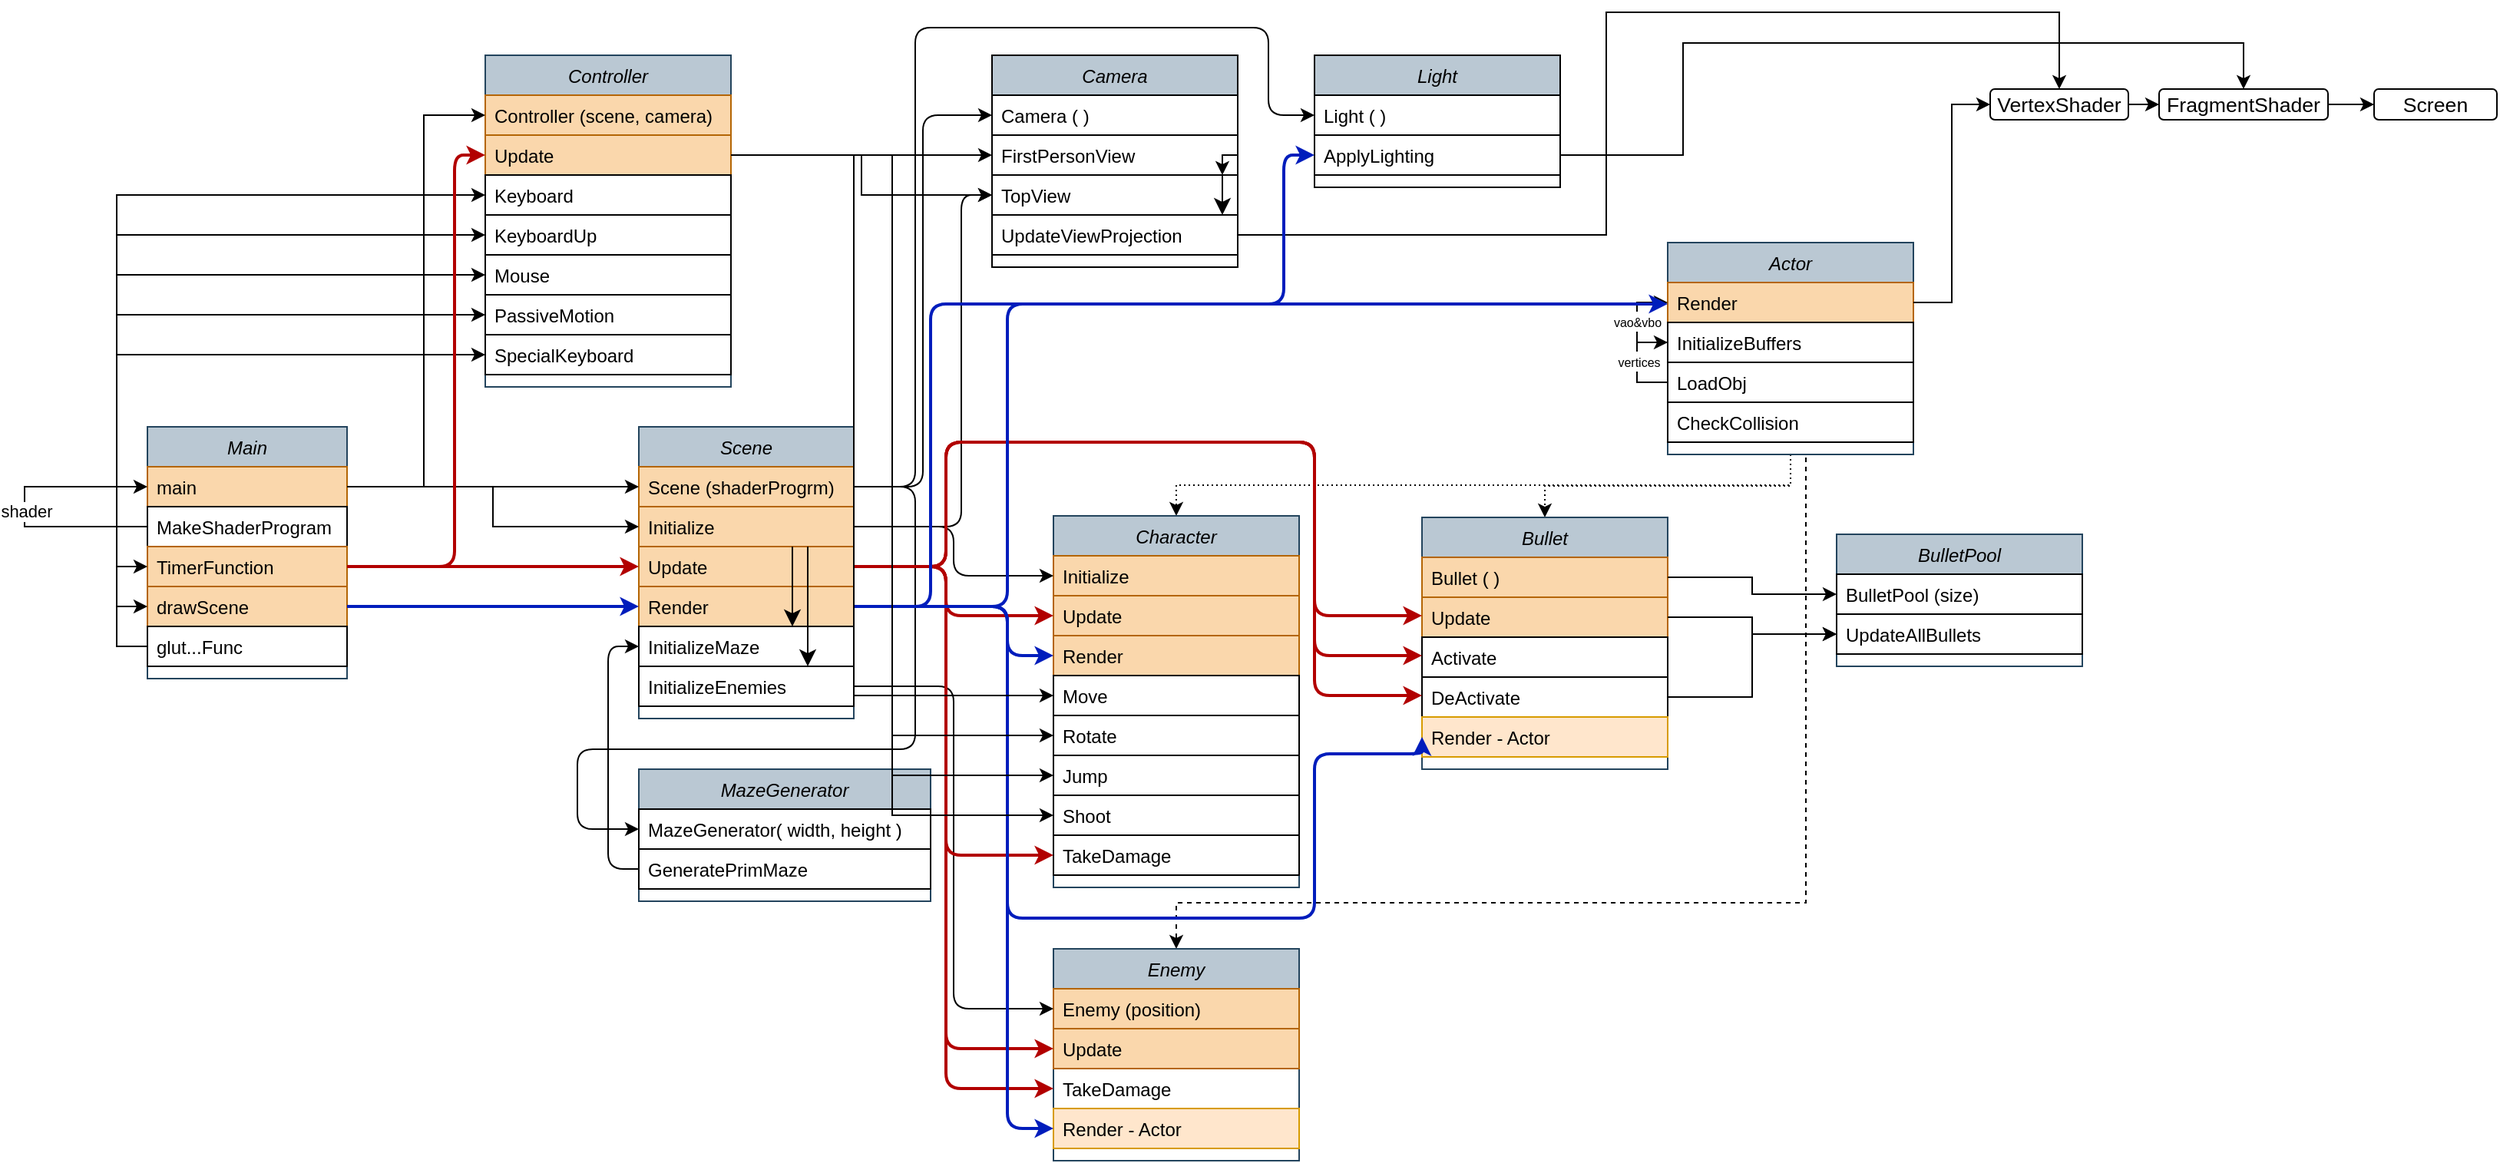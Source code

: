 <mxfile version="25.0.2">
  <diagram id="C5RBs43oDa-KdzZeNtuy" name="Page-1">
    <mxGraphModel dx="2122" dy="1927" grid="1" gridSize="10" guides="1" tooltips="1" connect="1" arrows="1" fold="1" page="1" pageScale="1" pageWidth="827" pageHeight="1169" math="0" shadow="0">
      <root>
        <mxCell id="WIyWlLk6GJQsqaUBKTNV-0" />
        <mxCell id="WIyWlLk6GJQsqaUBKTNV-1" parent="WIyWlLk6GJQsqaUBKTNV-0" />
        <mxCell id="zkfFHV4jXpPFQw0GAbJ--0" value="Main" style="swimlane;fontStyle=2;align=center;verticalAlign=top;childLayout=stackLayout;horizontal=1;startSize=26;horizontalStack=0;resizeParent=1;resizeLast=0;collapsible=1;marginBottom=0;rounded=0;shadow=0;strokeWidth=1;fillColor=#bac8d3;strokeColor=#23445d;" parent="WIyWlLk6GJQsqaUBKTNV-1" vertex="1">
          <mxGeometry x="-720" y="-720" width="130" height="164" as="geometry">
            <mxRectangle x="230" y="140" width="160" height="26" as="alternateBounds" />
          </mxGeometry>
        </mxCell>
        <mxCell id="zkfFHV4jXpPFQw0GAbJ--1" value="main" style="text;align=left;verticalAlign=top;spacingLeft=4;spacingRight=4;overflow=hidden;rotatable=0;points=[[0,0.5],[1,0.5]];portConstraint=eastwest;strokeColor=#b46504;fillColor=#fad7ac;" parent="zkfFHV4jXpPFQw0GAbJ--0" vertex="1">
          <mxGeometry y="26" width="130" height="26" as="geometry" />
        </mxCell>
        <mxCell id="CHEmDDyavC2RPF623_es-180" style="edgeStyle=orthogonalEdgeStyle;rounded=0;orthogonalLoop=1;jettySize=auto;html=1;exitX=0;exitY=0.5;exitDx=0;exitDy=0;entryX=0;entryY=0.5;entryDx=0;entryDy=0;" edge="1" parent="zkfFHV4jXpPFQw0GAbJ--0" source="CHEmDDyavC2RPF623_es-1" target="zkfFHV4jXpPFQw0GAbJ--1">
          <mxGeometry relative="1" as="geometry">
            <Array as="points">
              <mxPoint x="-80" y="65" />
              <mxPoint x="-80" y="39" />
            </Array>
          </mxGeometry>
        </mxCell>
        <mxCell id="CHEmDDyavC2RPF623_es-181" value="shader" style="edgeLabel;html=1;align=center;verticalAlign=middle;resizable=0;points=[];" vertex="1" connectable="0" parent="CHEmDDyavC2RPF623_es-180">
          <mxGeometry x="-0.025" y="-1" relative="1" as="geometry">
            <mxPoint as="offset" />
          </mxGeometry>
        </mxCell>
        <mxCell id="CHEmDDyavC2RPF623_es-1" value="MakeShaderProgram" style="text;align=left;verticalAlign=top;spacingLeft=4;spacingRight=4;overflow=hidden;rotatable=0;points=[[0,0.5],[1,0.5]];portConstraint=eastwest;rounded=0;shadow=0;html=0;fillColor=none;strokeColor=default;" vertex="1" parent="zkfFHV4jXpPFQw0GAbJ--0">
          <mxGeometry y="52" width="130" height="26" as="geometry" />
        </mxCell>
        <mxCell id="zkfFHV4jXpPFQw0GAbJ--3" value="TimerFunction" style="text;align=left;verticalAlign=top;spacingLeft=4;spacingRight=4;overflow=hidden;rotatable=0;points=[[0,0.5],[1,0.5]];portConstraint=eastwest;rounded=0;shadow=0;html=0;strokeColor=#b46504;fillColor=#fad7ac;" parent="zkfFHV4jXpPFQw0GAbJ--0" vertex="1">
          <mxGeometry y="78" width="130" height="26" as="geometry" />
        </mxCell>
        <mxCell id="zkfFHV4jXpPFQw0GAbJ--2" value="drawScene" style="text;align=left;verticalAlign=top;spacingLeft=4;spacingRight=4;overflow=hidden;rotatable=0;points=[[0,0.5],[1,0.5]];portConstraint=eastwest;rounded=0;shadow=0;html=0;strokeColor=#b46504;fillColor=#fad7ac;" parent="zkfFHV4jXpPFQw0GAbJ--0" vertex="1">
          <mxGeometry y="104" width="130" height="26" as="geometry" />
        </mxCell>
        <mxCell id="CHEmDDyavC2RPF623_es-182" style="edgeStyle=orthogonalEdgeStyle;rounded=0;orthogonalLoop=1;jettySize=auto;html=1;exitX=0;exitY=0.5;exitDx=0;exitDy=0;entryX=0;entryY=0.5;entryDx=0;entryDy=0;" edge="1" parent="zkfFHV4jXpPFQw0GAbJ--0" source="CHEmDDyavC2RPF623_es-2" target="zkfFHV4jXpPFQw0GAbJ--3">
          <mxGeometry relative="1" as="geometry" />
        </mxCell>
        <mxCell id="CHEmDDyavC2RPF623_es-184" style="edgeStyle=orthogonalEdgeStyle;rounded=0;orthogonalLoop=1;jettySize=auto;html=1;exitX=0;exitY=0.5;exitDx=0;exitDy=0;" edge="1" parent="zkfFHV4jXpPFQw0GAbJ--0" source="CHEmDDyavC2RPF623_es-2" target="zkfFHV4jXpPFQw0GAbJ--2">
          <mxGeometry relative="1" as="geometry" />
        </mxCell>
        <mxCell id="CHEmDDyavC2RPF623_es-2" value="glut...Func" style="text;align=left;verticalAlign=top;spacingLeft=4;spacingRight=4;overflow=hidden;rotatable=0;points=[[0,0.5],[1,0.5]];portConstraint=eastwest;rounded=0;shadow=0;html=0;strokeColor=default;fillColor=none;" vertex="1" parent="zkfFHV4jXpPFQw0GAbJ--0">
          <mxGeometry y="130" width="130" height="26" as="geometry" />
        </mxCell>
        <mxCell id="zkfFHV4jXpPFQw0GAbJ--4" value="" style="line;html=1;strokeWidth=1;align=left;verticalAlign=middle;spacingTop=-1;spacingLeft=3;spacingRight=3;rotatable=0;labelPosition=right;points=[];portConstraint=eastwest;strokeColor=none;" parent="zkfFHV4jXpPFQw0GAbJ--0" vertex="1">
          <mxGeometry y="156" width="130" height="8" as="geometry" />
        </mxCell>
        <mxCell id="CHEmDDyavC2RPF623_es-5" value="Controller" style="swimlane;fontStyle=2;align=center;verticalAlign=top;childLayout=stackLayout;horizontal=1;startSize=26;horizontalStack=0;resizeParent=1;resizeLast=0;collapsible=1;marginBottom=0;rounded=0;shadow=0;strokeWidth=1;fillColor=#bac8d3;strokeColor=#23445d;" vertex="1" parent="WIyWlLk6GJQsqaUBKTNV-1">
          <mxGeometry x="-500" y="-962" width="160" height="216" as="geometry">
            <mxRectangle x="-500" y="-1132" width="160" height="26" as="alternateBounds" />
          </mxGeometry>
        </mxCell>
        <mxCell id="CHEmDDyavC2RPF623_es-6" value="Controller (scene, camera)" style="text;align=left;verticalAlign=top;spacingLeft=4;spacingRight=4;overflow=hidden;rotatable=0;points=[[0,0.5],[1,0.5]];portConstraint=eastwest;strokeColor=#b46504;fillColor=#fad7ac;" vertex="1" parent="CHEmDDyavC2RPF623_es-5">
          <mxGeometry y="26" width="160" height="26" as="geometry" />
        </mxCell>
        <mxCell id="CHEmDDyavC2RPF623_es-7" value="Update" style="text;align=left;verticalAlign=top;spacingLeft=4;spacingRight=4;overflow=hidden;rotatable=0;points=[[0,0.5],[1,0.5]];portConstraint=eastwest;rounded=0;shadow=0;html=0;strokeColor=#b46504;fillColor=#fad7ac;" vertex="1" parent="CHEmDDyavC2RPF623_es-5">
          <mxGeometry y="52" width="160" height="26" as="geometry" />
        </mxCell>
        <mxCell id="CHEmDDyavC2RPF623_es-10" value="Keyboard" style="text;align=left;verticalAlign=top;spacingLeft=4;spacingRight=4;overflow=hidden;rotatable=0;points=[[0,0.5],[1,0.5]];portConstraint=eastwest;rounded=0;shadow=0;html=0;strokeColor=default;" vertex="1" parent="CHEmDDyavC2RPF623_es-5">
          <mxGeometry y="78" width="160" height="26" as="geometry" />
        </mxCell>
        <mxCell id="CHEmDDyavC2RPF623_es-15" value="KeyboardUp" style="text;align=left;verticalAlign=top;spacingLeft=4;spacingRight=4;overflow=hidden;rotatable=0;points=[[0,0.5],[1,0.5]];portConstraint=eastwest;rounded=0;shadow=0;html=0;strokeColor=default;" vertex="1" parent="CHEmDDyavC2RPF623_es-5">
          <mxGeometry y="104" width="160" height="26" as="geometry" />
        </mxCell>
        <mxCell id="CHEmDDyavC2RPF623_es-16" value="Mouse" style="text;align=left;verticalAlign=top;spacingLeft=4;spacingRight=4;overflow=hidden;rotatable=0;points=[[0,0.5],[1,0.5]];portConstraint=eastwest;rounded=0;shadow=0;html=0;strokeColor=default;" vertex="1" parent="CHEmDDyavC2RPF623_es-5">
          <mxGeometry y="130" width="160" height="26" as="geometry" />
        </mxCell>
        <mxCell id="CHEmDDyavC2RPF623_es-17" value="PassiveMotion" style="text;align=left;verticalAlign=top;spacingLeft=4;spacingRight=4;overflow=hidden;rotatable=0;points=[[0,0.5],[1,0.5]];portConstraint=eastwest;rounded=0;shadow=0;html=0;strokeColor=default;" vertex="1" parent="CHEmDDyavC2RPF623_es-5">
          <mxGeometry y="156" width="160" height="26" as="geometry" />
        </mxCell>
        <mxCell id="CHEmDDyavC2RPF623_es-18" value="SpecialKeyboard" style="text;align=left;verticalAlign=top;spacingLeft=4;spacingRight=4;overflow=hidden;rotatable=0;points=[[0,0.5],[1,0.5]];portConstraint=eastwest;rounded=0;shadow=0;html=0;strokeColor=default;" vertex="1" parent="CHEmDDyavC2RPF623_es-5">
          <mxGeometry y="182" width="160" height="26" as="geometry" />
        </mxCell>
        <mxCell id="CHEmDDyavC2RPF623_es-11" value="" style="line;html=1;strokeWidth=1;align=left;verticalAlign=middle;spacingTop=-1;spacingLeft=3;spacingRight=3;rotatable=0;labelPosition=right;points=[];portConstraint=eastwest;strokeColor=none;" vertex="1" parent="CHEmDDyavC2RPF623_es-5">
          <mxGeometry y="208" width="160" height="8" as="geometry" />
        </mxCell>
        <mxCell id="CHEmDDyavC2RPF623_es-19" value="Scene" style="swimlane;fontStyle=2;align=center;verticalAlign=top;childLayout=stackLayout;horizontal=1;startSize=26;horizontalStack=0;resizeParent=1;resizeLast=0;collapsible=1;marginBottom=0;rounded=0;shadow=0;strokeWidth=1;fillColor=#bac8d3;strokeColor=#23445d;" vertex="1" parent="WIyWlLk6GJQsqaUBKTNV-1">
          <mxGeometry x="-400" y="-720" width="140" height="190" as="geometry">
            <mxRectangle x="-400" y="-890" width="160" height="26" as="alternateBounds" />
          </mxGeometry>
        </mxCell>
        <mxCell id="CHEmDDyavC2RPF623_es-20" value="Scene (shaderProgrm)" style="text;align=left;verticalAlign=top;spacingLeft=4;spacingRight=4;overflow=hidden;rotatable=0;points=[[0,0.5],[1,0.5]];portConstraint=eastwest;strokeColor=#b46504;fillColor=#fad7ac;" vertex="1" parent="CHEmDDyavC2RPF623_es-19">
          <mxGeometry y="26" width="140" height="26" as="geometry" />
        </mxCell>
        <mxCell id="CHEmDDyavC2RPF623_es-142" value="Initialize" style="text;align=left;verticalAlign=top;spacingLeft=4;spacingRight=4;overflow=hidden;rotatable=0;points=[[0,0.5],[1,0.5]];portConstraint=eastwest;strokeColor=#b46504;fillColor=#fad7ac;" vertex="1" parent="CHEmDDyavC2RPF623_es-19">
          <mxGeometry y="52" width="140" height="26" as="geometry" />
        </mxCell>
        <mxCell id="CHEmDDyavC2RPF623_es-28" value="Update" style="text;align=left;verticalAlign=top;spacingLeft=4;spacingRight=4;overflow=hidden;rotatable=0;points=[[0,0.5],[1,0.5]];portConstraint=eastwest;rounded=0;shadow=0;html=0;strokeColor=#b46504;fillColor=#fad7ac;" vertex="1" parent="CHEmDDyavC2RPF623_es-19">
          <mxGeometry y="78" width="140" height="26" as="geometry" />
        </mxCell>
        <mxCell id="CHEmDDyavC2RPF623_es-21" value="Render" style="text;align=left;verticalAlign=top;spacingLeft=4;spacingRight=4;overflow=hidden;rotatable=0;points=[[0,0.5],[1,0.5]];portConstraint=eastwest;rounded=0;shadow=0;html=0;strokeColor=#b46504;fillColor=#fad7ac;" vertex="1" parent="CHEmDDyavC2RPF623_es-19">
          <mxGeometry y="104" width="140" height="26" as="geometry" />
        </mxCell>
        <mxCell id="CHEmDDyavC2RPF623_es-22" value="InitializeMaze" style="text;align=left;verticalAlign=top;spacingLeft=4;spacingRight=4;overflow=hidden;rotatable=0;points=[[0,0.5],[1,0.5]];portConstraint=eastwest;rounded=0;shadow=0;html=0;strokeColor=default;" vertex="1" parent="CHEmDDyavC2RPF623_es-19">
          <mxGeometry y="130" width="140" height="26" as="geometry" />
        </mxCell>
        <mxCell id="CHEmDDyavC2RPF623_es-23" value="InitializeEnemies" style="text;align=left;verticalAlign=top;spacingLeft=4;spacingRight=4;overflow=hidden;rotatable=0;points=[[0,0.5],[1,0.5]];portConstraint=eastwest;rounded=0;shadow=0;html=0;strokeColor=default;" vertex="1" parent="CHEmDDyavC2RPF623_es-19">
          <mxGeometry y="156" width="140" height="26" as="geometry" />
        </mxCell>
        <mxCell id="CHEmDDyavC2RPF623_es-27" value="" style="line;html=1;strokeWidth=1;align=left;verticalAlign=middle;spacingTop=-1;spacingLeft=3;spacingRight=3;rotatable=0;labelPosition=right;points=[];portConstraint=eastwest;strokeColor=none;" vertex="1" parent="CHEmDDyavC2RPF623_es-19">
          <mxGeometry y="182" width="140" height="8" as="geometry" />
        </mxCell>
        <mxCell id="CHEmDDyavC2RPF623_es-244" value="" style="edgeStyle=segmentEdgeStyle;endArrow=classic;html=1;curved=0;rounded=0;endSize=8;startSize=8;" edge="1" parent="CHEmDDyavC2RPF623_es-19" source="CHEmDDyavC2RPF623_es-142" target="CHEmDDyavC2RPF623_es-22">
          <mxGeometry width="50" height="50" relative="1" as="geometry">
            <mxPoint x="150" y="140" as="sourcePoint" />
            <mxPoint x="200" y="90" as="targetPoint" />
            <Array as="points">
              <mxPoint x="100" y="110" />
              <mxPoint x="100" y="110" />
            </Array>
          </mxGeometry>
        </mxCell>
        <mxCell id="CHEmDDyavC2RPF623_es-245" value="" style="edgeStyle=segmentEdgeStyle;endArrow=classic;html=1;curved=0;rounded=0;endSize=8;startSize=8;" edge="1" parent="CHEmDDyavC2RPF623_es-19" source="CHEmDDyavC2RPF623_es-142" target="CHEmDDyavC2RPF623_es-23">
          <mxGeometry width="50" height="50" relative="1" as="geometry">
            <mxPoint x="90" y="88" as="sourcePoint" />
            <mxPoint x="90" y="140" as="targetPoint" />
            <Array as="points">
              <mxPoint x="110" y="120" />
              <mxPoint x="110" y="120" />
            </Array>
          </mxGeometry>
        </mxCell>
        <mxCell id="CHEmDDyavC2RPF623_es-29" value="Light" style="swimlane;fontStyle=2;align=center;verticalAlign=top;childLayout=stackLayout;horizontal=1;startSize=26;horizontalStack=0;resizeParent=1;resizeLast=0;collapsible=1;marginBottom=0;rounded=0;shadow=0;strokeWidth=1;fillColor=#bac8d3;strokeColor=default;" vertex="1" parent="WIyWlLk6GJQsqaUBKTNV-1">
          <mxGeometry x="40" y="-962" width="160" height="86" as="geometry">
            <mxRectangle x="230" y="140" width="160" height="26" as="alternateBounds" />
          </mxGeometry>
        </mxCell>
        <mxCell id="CHEmDDyavC2RPF623_es-239" value="Light ( ) " style="text;align=left;verticalAlign=top;spacingLeft=4;spacingRight=4;overflow=hidden;rotatable=0;points=[[0,0.5],[1,0.5]];portConstraint=eastwest;strokeColor=default;" vertex="1" parent="CHEmDDyavC2RPF623_es-29">
          <mxGeometry y="26" width="160" height="26" as="geometry" />
        </mxCell>
        <mxCell id="CHEmDDyavC2RPF623_es-30" value="ApplyLighting" style="text;align=left;verticalAlign=top;spacingLeft=4;spacingRight=4;overflow=hidden;rotatable=0;points=[[0,0.5],[1,0.5]];portConstraint=eastwest;strokeColor=default;" vertex="1" parent="CHEmDDyavC2RPF623_es-29">
          <mxGeometry y="52" width="160" height="26" as="geometry" />
        </mxCell>
        <mxCell id="CHEmDDyavC2RPF623_es-95" style="edgeStyle=orthogonalEdgeStyle;rounded=0;orthogonalLoop=1;jettySize=auto;html=1;entryX=0;entryY=0.5;entryDx=0;entryDy=0;" edge="1" parent="CHEmDDyavC2RPF623_es-29">
          <mxGeometry relative="1" as="geometry">
            <mxPoint y="65" as="sourcePoint" />
            <mxPoint y="65" as="targetPoint" />
          </mxGeometry>
        </mxCell>
        <mxCell id="CHEmDDyavC2RPF623_es-96" style="edgeStyle=orthogonalEdgeStyle;rounded=0;orthogonalLoop=1;jettySize=auto;html=1;entryX=0;entryY=0.5;entryDx=0;entryDy=0;" edge="1" parent="CHEmDDyavC2RPF623_es-29">
          <mxGeometry relative="1" as="geometry">
            <mxPoint y="65" as="sourcePoint" />
            <mxPoint y="65" as="targetPoint" />
          </mxGeometry>
        </mxCell>
        <mxCell id="CHEmDDyavC2RPF623_es-37" value="" style="line;html=1;strokeWidth=1;align=left;verticalAlign=middle;spacingTop=-1;spacingLeft=3;spacingRight=3;rotatable=0;labelPosition=right;points=[];portConstraint=eastwest;strokeColor=none;" vertex="1" parent="CHEmDDyavC2RPF623_es-29">
          <mxGeometry y="78" width="160" height="8" as="geometry" />
        </mxCell>
        <mxCell id="CHEmDDyavC2RPF623_es-227" style="edgeStyle=orthogonalEdgeStyle;rounded=0;orthogonalLoop=1;jettySize=auto;html=1;exitX=0.5;exitY=1;exitDx=0;exitDy=0;entryX=0.5;entryY=0;entryDx=0;entryDy=0;dashed=1;dashPattern=1 2;" edge="1" parent="WIyWlLk6GJQsqaUBKTNV-1" source="CHEmDDyavC2RPF623_es-38" target="CHEmDDyavC2RPF623_es-48">
          <mxGeometry relative="1" as="geometry" />
        </mxCell>
        <mxCell id="CHEmDDyavC2RPF623_es-257" style="edgeStyle=orthogonalEdgeStyle;rounded=0;orthogonalLoop=1;jettySize=auto;html=1;exitX=0.5;exitY=1;exitDx=0;exitDy=0;dashed=1;dashPattern=1 2;" edge="1" parent="WIyWlLk6GJQsqaUBKTNV-1" source="CHEmDDyavC2RPF623_es-38" target="CHEmDDyavC2RPF623_es-58">
          <mxGeometry relative="1" as="geometry" />
        </mxCell>
        <mxCell id="CHEmDDyavC2RPF623_es-259" style="edgeStyle=orthogonalEdgeStyle;rounded=0;orthogonalLoop=1;jettySize=auto;html=1;exitX=0.5;exitY=1;exitDx=0;exitDy=0;entryX=0.5;entryY=0;entryDx=0;entryDy=0;dashed=1;" edge="1" parent="WIyWlLk6GJQsqaUBKTNV-1" source="CHEmDDyavC2RPF623_es-38" target="CHEmDDyavC2RPF623_es-101">
          <mxGeometry relative="1" as="geometry">
            <Array as="points">
              <mxPoint x="360" y="-410" />
              <mxPoint x="-50" y="-410" />
            </Array>
          </mxGeometry>
        </mxCell>
        <mxCell id="CHEmDDyavC2RPF623_es-38" value="Actor" style="swimlane;fontStyle=2;align=center;verticalAlign=top;childLayout=stackLayout;horizontal=1;startSize=26;horizontalStack=0;resizeParent=1;resizeLast=0;collapsible=1;marginBottom=0;rounded=0;shadow=0;strokeWidth=1;fillColor=#bac8d3;strokeColor=#23445d;" vertex="1" parent="WIyWlLk6GJQsqaUBKTNV-1">
          <mxGeometry x="270" y="-840" width="160" height="138" as="geometry">
            <mxRectangle x="230" y="140" width="160" height="26" as="alternateBounds" />
          </mxGeometry>
        </mxCell>
        <mxCell id="CHEmDDyavC2RPF623_es-39" value="Render" style="text;align=left;verticalAlign=top;spacingLeft=4;spacingRight=4;overflow=hidden;rotatable=0;points=[[0,0.5],[1,0.5]];portConstraint=eastwest;strokeColor=#b46504;fillColor=#fad7ac;" vertex="1" parent="CHEmDDyavC2RPF623_es-38">
          <mxGeometry y="26" width="160" height="26" as="geometry" />
        </mxCell>
        <mxCell id="CHEmDDyavC2RPF623_es-93" style="edgeStyle=orthogonalEdgeStyle;rounded=0;orthogonalLoop=1;jettySize=auto;html=1;entryX=0;entryY=0.5;entryDx=0;entryDy=0;" edge="1" parent="CHEmDDyavC2RPF623_es-38" source="CHEmDDyavC2RPF623_es-40" target="CHEmDDyavC2RPF623_es-39">
          <mxGeometry relative="1" as="geometry" />
        </mxCell>
        <mxCell id="CHEmDDyavC2RPF623_es-94" value="&lt;font style=&quot;font-size: 8px;&quot;&gt;vao&amp;amp;vbo&lt;/font&gt;" style="edgeLabel;html=1;align=center;verticalAlign=middle;resizable=0;points=[];" vertex="1" connectable="0" parent="CHEmDDyavC2RPF623_es-93">
          <mxGeometry x="0.038" relative="1" as="geometry">
            <mxPoint as="offset" />
          </mxGeometry>
        </mxCell>
        <mxCell id="CHEmDDyavC2RPF623_es-40" value="InitializeBuffers" style="text;align=left;verticalAlign=top;spacingLeft=4;spacingRight=4;overflow=hidden;rotatable=0;points=[[0,0.5],[1,0.5]];portConstraint=eastwest;rounded=0;shadow=0;html=0;strokeColor=default;" vertex="1" parent="CHEmDDyavC2RPF623_es-38">
          <mxGeometry y="52" width="160" height="26" as="geometry" />
        </mxCell>
        <mxCell id="CHEmDDyavC2RPF623_es-228" style="edgeStyle=orthogonalEdgeStyle;rounded=0;orthogonalLoop=1;jettySize=auto;html=1;exitX=0;exitY=0.5;exitDx=0;exitDy=0;entryX=0;entryY=0.5;entryDx=0;entryDy=0;" edge="1" parent="CHEmDDyavC2RPF623_es-38" source="CHEmDDyavC2RPF623_es-47" target="CHEmDDyavC2RPF623_es-40">
          <mxGeometry relative="1" as="geometry">
            <Array as="points">
              <mxPoint x="-20" y="91" />
              <mxPoint x="-20" y="65" />
            </Array>
          </mxGeometry>
        </mxCell>
        <mxCell id="CHEmDDyavC2RPF623_es-229" value="&lt;font style=&quot;font-size: 8px;&quot;&gt;vertices&lt;/font&gt;" style="edgeLabel;html=1;align=center;verticalAlign=middle;resizable=0;points=[];" vertex="1" connectable="0" parent="CHEmDDyavC2RPF623_es-228">
          <mxGeometry x="0.026" y="-1" relative="1" as="geometry">
            <mxPoint as="offset" />
          </mxGeometry>
        </mxCell>
        <mxCell id="CHEmDDyavC2RPF623_es-47" value="LoadObj" style="text;align=left;verticalAlign=top;spacingLeft=4;spacingRight=4;overflow=hidden;rotatable=0;points=[[0,0.5],[1,0.5]];portConstraint=eastwest;rounded=0;shadow=0;html=0;strokeColor=default;" vertex="1" parent="CHEmDDyavC2RPF623_es-38">
          <mxGeometry y="78" width="160" height="26" as="geometry" />
        </mxCell>
        <mxCell id="CHEmDDyavC2RPF623_es-41" value="CheckCollision" style="text;align=left;verticalAlign=top;spacingLeft=4;spacingRight=4;overflow=hidden;rotatable=0;points=[[0,0.5],[1,0.5]];portConstraint=eastwest;rounded=0;shadow=0;html=0;strokeColor=default;" vertex="1" parent="CHEmDDyavC2RPF623_es-38">
          <mxGeometry y="104" width="160" height="26" as="geometry" />
        </mxCell>
        <mxCell id="CHEmDDyavC2RPF623_es-46" value="" style="line;html=1;strokeWidth=1;align=left;verticalAlign=middle;spacingTop=-1;spacingLeft=3;spacingRight=3;rotatable=0;labelPosition=right;points=[];portConstraint=eastwest;strokeColor=none;" vertex="1" parent="CHEmDDyavC2RPF623_es-38">
          <mxGeometry y="130" width="160" height="8" as="geometry" />
        </mxCell>
        <mxCell id="CHEmDDyavC2RPF623_es-48" value="Character" style="swimlane;fontStyle=2;align=center;verticalAlign=top;childLayout=stackLayout;horizontal=1;startSize=26;horizontalStack=0;resizeParent=1;resizeLast=0;collapsible=1;marginBottom=0;rounded=0;shadow=0;strokeWidth=1;fillColor=#bac8d3;strokeColor=#23445d;" vertex="1" parent="WIyWlLk6GJQsqaUBKTNV-1">
          <mxGeometry x="-130" y="-662" width="160" height="242" as="geometry">
            <mxRectangle x="230" y="140" width="160" height="26" as="alternateBounds" />
          </mxGeometry>
        </mxCell>
        <mxCell id="CHEmDDyavC2RPF623_es-49" value="Initialize" style="text;align=left;verticalAlign=top;spacingLeft=4;spacingRight=4;overflow=hidden;rotatable=0;points=[[0,0.5],[1,0.5]];portConstraint=eastwest;strokeColor=#b46504;fillColor=#fad7ac;" vertex="1" parent="CHEmDDyavC2RPF623_es-48">
          <mxGeometry y="26" width="160" height="26" as="geometry" />
        </mxCell>
        <mxCell id="CHEmDDyavC2RPF623_es-50" value="Update" style="text;align=left;verticalAlign=top;spacingLeft=4;spacingRight=4;overflow=hidden;rotatable=0;points=[[0,0.5],[1,0.5]];portConstraint=eastwest;rounded=0;shadow=0;html=0;strokeColor=#b46504;fillColor=#fad7ac;" vertex="1" parent="CHEmDDyavC2RPF623_es-48">
          <mxGeometry y="52" width="160" height="26" as="geometry" />
        </mxCell>
        <mxCell id="CHEmDDyavC2RPF623_es-51" value="Render" style="text;align=left;verticalAlign=top;spacingLeft=4;spacingRight=4;overflow=hidden;rotatable=0;points=[[0,0.5],[1,0.5]];portConstraint=eastwest;rounded=0;shadow=0;html=0;strokeColor=#b46504;fillColor=#fad7ac;" vertex="1" parent="CHEmDDyavC2RPF623_es-48">
          <mxGeometry y="78" width="160" height="26" as="geometry" />
        </mxCell>
        <mxCell id="CHEmDDyavC2RPF623_es-52" value="Move" style="text;align=left;verticalAlign=top;spacingLeft=4;spacingRight=4;overflow=hidden;rotatable=0;points=[[0,0.5],[1,0.5]];portConstraint=eastwest;rounded=0;shadow=0;html=0;strokeColor=default;" vertex="1" parent="CHEmDDyavC2RPF623_es-48">
          <mxGeometry y="104" width="160" height="26" as="geometry" />
        </mxCell>
        <mxCell id="CHEmDDyavC2RPF623_es-53" value="Rotate" style="text;align=left;verticalAlign=top;spacingLeft=4;spacingRight=4;overflow=hidden;rotatable=0;points=[[0,0.5],[1,0.5]];portConstraint=eastwest;rounded=0;shadow=0;html=0;strokeColor=default;" vertex="1" parent="CHEmDDyavC2RPF623_es-48">
          <mxGeometry y="130" width="160" height="26" as="geometry" />
        </mxCell>
        <mxCell id="CHEmDDyavC2RPF623_es-54" value="Jump" style="text;align=left;verticalAlign=top;spacingLeft=4;spacingRight=4;overflow=hidden;rotatable=0;points=[[0,0.5],[1,0.5]];portConstraint=eastwest;rounded=0;shadow=0;html=0;strokeColor=default;" vertex="1" parent="CHEmDDyavC2RPF623_es-48">
          <mxGeometry y="156" width="160" height="26" as="geometry" />
        </mxCell>
        <mxCell id="CHEmDDyavC2RPF623_es-55" value="Shoot" style="text;align=left;verticalAlign=top;spacingLeft=4;spacingRight=4;overflow=hidden;rotatable=0;points=[[0,0.5],[1,0.5]];portConstraint=eastwest;rounded=0;shadow=0;html=0;strokeColor=default;" vertex="1" parent="CHEmDDyavC2RPF623_es-48">
          <mxGeometry y="182" width="160" height="26" as="geometry" />
        </mxCell>
        <mxCell id="CHEmDDyavC2RPF623_es-56" value="TakeDamage" style="text;align=left;verticalAlign=top;spacingLeft=4;spacingRight=4;overflow=hidden;rotatable=0;points=[[0,0.5],[1,0.5]];portConstraint=eastwest;rounded=0;shadow=0;html=0;strokeColor=default;" vertex="1" parent="CHEmDDyavC2RPF623_es-48">
          <mxGeometry y="208" width="160" height="26" as="geometry" />
        </mxCell>
        <mxCell id="CHEmDDyavC2RPF623_es-57" value="" style="line;html=1;strokeWidth=1;align=left;verticalAlign=middle;spacingTop=-1;spacingLeft=3;spacingRight=3;rotatable=0;labelPosition=right;points=[];portConstraint=eastwest;strokeColor=none;" vertex="1" parent="CHEmDDyavC2RPF623_es-48">
          <mxGeometry y="234" width="160" height="8" as="geometry" />
        </mxCell>
        <mxCell id="CHEmDDyavC2RPF623_es-58" value="Bullet" style="swimlane;fontStyle=2;align=center;verticalAlign=top;childLayout=stackLayout;horizontal=1;startSize=26;horizontalStack=0;resizeParent=1;resizeLast=0;collapsible=1;marginBottom=0;rounded=0;shadow=0;strokeWidth=1;fillColor=#bac8d3;strokeColor=#23445d;" vertex="1" parent="WIyWlLk6GJQsqaUBKTNV-1">
          <mxGeometry x="110" y="-661" width="160" height="164" as="geometry">
            <mxRectangle x="230" y="140" width="160" height="26" as="alternateBounds" />
          </mxGeometry>
        </mxCell>
        <mxCell id="CHEmDDyavC2RPF623_es-59" value="Bullet ( )" style="text;align=left;verticalAlign=top;spacingLeft=4;spacingRight=4;overflow=hidden;rotatable=0;points=[[0,0.5],[1,0.5]];portConstraint=eastwest;strokeColor=#b46504;fillColor=#fad7ac;" vertex="1" parent="CHEmDDyavC2RPF623_es-58">
          <mxGeometry y="26" width="160" height="26" as="geometry" />
        </mxCell>
        <mxCell id="CHEmDDyavC2RPF623_es-60" value="Update" style="text;align=left;verticalAlign=top;spacingLeft=4;spacingRight=4;overflow=hidden;rotatable=0;points=[[0,0.5],[1,0.5]];portConstraint=eastwest;rounded=0;shadow=0;html=0;strokeColor=#b46504;fillColor=#fad7ac;" vertex="1" parent="CHEmDDyavC2RPF623_es-58">
          <mxGeometry y="52" width="160" height="26" as="geometry" />
        </mxCell>
        <mxCell id="CHEmDDyavC2RPF623_es-61" value="Activate" style="text;align=left;verticalAlign=top;spacingLeft=4;spacingRight=4;overflow=hidden;rotatable=0;points=[[0,0.5],[1,0.5]];portConstraint=eastwest;rounded=0;shadow=0;html=0;strokeColor=default;" vertex="1" parent="CHEmDDyavC2RPF623_es-58">
          <mxGeometry y="78" width="160" height="26" as="geometry" />
        </mxCell>
        <mxCell id="CHEmDDyavC2RPF623_es-62" value="DeActivate" style="text;align=left;verticalAlign=top;spacingLeft=4;spacingRight=4;overflow=hidden;rotatable=0;points=[[0,0.5],[1,0.5]];portConstraint=eastwest;rounded=0;shadow=0;html=0;strokeColor=default;" vertex="1" parent="CHEmDDyavC2RPF623_es-58">
          <mxGeometry y="104" width="160" height="26" as="geometry" />
        </mxCell>
        <mxCell id="CHEmDDyavC2RPF623_es-277" value="Render - Actor" style="text;align=left;verticalAlign=top;spacingLeft=4;spacingRight=4;overflow=hidden;rotatable=0;points=[[0,0.5],[1,0.5]];portConstraint=eastwest;rounded=0;shadow=0;html=0;strokeColor=#d79b00;fillColor=#ffe6cc;" vertex="1" parent="CHEmDDyavC2RPF623_es-58">
          <mxGeometry y="130" width="160" height="26" as="geometry" />
        </mxCell>
        <mxCell id="CHEmDDyavC2RPF623_es-63" value="" style="line;html=1;strokeWidth=1;align=left;verticalAlign=middle;spacingTop=-1;spacingLeft=3;spacingRight=3;rotatable=0;labelPosition=right;points=[];portConstraint=eastwest;strokeColor=none;" vertex="1" parent="CHEmDDyavC2RPF623_es-58">
          <mxGeometry y="156" width="160" height="8" as="geometry" />
        </mxCell>
        <mxCell id="CHEmDDyavC2RPF623_es-64" value="BulletPool" style="swimlane;fontStyle=2;align=center;verticalAlign=top;childLayout=stackLayout;horizontal=1;startSize=26;horizontalStack=0;resizeParent=1;resizeLast=0;collapsible=1;marginBottom=0;rounded=0;shadow=0;strokeWidth=1;fillColor=#bac8d3;strokeColor=#23445d;" vertex="1" parent="WIyWlLk6GJQsqaUBKTNV-1">
          <mxGeometry x="380" y="-650" width="160" height="86" as="geometry">
            <mxRectangle x="230" y="140" width="160" height="26" as="alternateBounds" />
          </mxGeometry>
        </mxCell>
        <mxCell id="CHEmDDyavC2RPF623_es-65" value="BulletPool (size)" style="text;align=left;verticalAlign=top;spacingLeft=4;spacingRight=4;overflow=hidden;rotatable=0;points=[[0,0.5],[1,0.5]];portConstraint=eastwest;strokeColor=default;" vertex="1" parent="CHEmDDyavC2RPF623_es-64">
          <mxGeometry y="26" width="160" height="26" as="geometry" />
        </mxCell>
        <mxCell id="CHEmDDyavC2RPF623_es-66" value="UpdateAllBullets" style="text;align=left;verticalAlign=top;spacingLeft=4;spacingRight=4;overflow=hidden;rotatable=0;points=[[0,0.5],[1,0.5]];portConstraint=eastwest;rounded=0;shadow=0;html=0;strokeColor=default;" vertex="1" parent="CHEmDDyavC2RPF623_es-64">
          <mxGeometry y="52" width="160" height="26" as="geometry" />
        </mxCell>
        <mxCell id="CHEmDDyavC2RPF623_es-69" value="" style="line;html=1;strokeWidth=1;align=left;verticalAlign=middle;spacingTop=-1;spacingLeft=3;spacingRight=3;rotatable=0;labelPosition=right;points=[];portConstraint=eastwest;strokeColor=none;" vertex="1" parent="CHEmDDyavC2RPF623_es-64">
          <mxGeometry y="78" width="160" height="8" as="geometry" />
        </mxCell>
        <mxCell id="CHEmDDyavC2RPF623_es-253" style="edgeStyle=orthogonalEdgeStyle;rounded=0;orthogonalLoop=1;jettySize=auto;html=1;exitX=1;exitY=0.5;exitDx=0;exitDy=0;entryX=0;entryY=0.5;entryDx=0;entryDy=0;" edge="1" parent="WIyWlLk6GJQsqaUBKTNV-1" source="CHEmDDyavC2RPF623_es-71" target="CHEmDDyavC2RPF623_es-73">
          <mxGeometry relative="1" as="geometry" />
        </mxCell>
        <mxCell id="CHEmDDyavC2RPF623_es-71" value="&lt;span data-lucid-content=&quot;{&amp;quot;t&amp;quot;:&amp;quot;VertexShader&amp;quot;,&amp;quot;m&amp;quot;:[{&amp;quot;s&amp;quot;:0,&amp;quot;n&amp;quot;:&amp;quot;f&amp;quot;,&amp;quot;v&amp;quot;:&amp;quot;Cousine&amp;quot;,&amp;quot;e&amp;quot;:12},{&amp;quot;s&amp;quot;:0,&amp;quot;n&amp;quot;:&amp;quot;fsp&amp;quot;,&amp;quot;v&amp;quot;:&amp;quot;ss_presetShapeStyle4_textStyle&amp;quot;,&amp;quot;e&amp;quot;:12},{&amp;quot;s&amp;quot;:0,&amp;quot;n&amp;quot;:&amp;quot;s&amp;quot;,&amp;quot;v&amp;quot;:17.778,&amp;quot;e&amp;quot;:12}]}&quot; data-lucid-type=&quot;application/vnd.lucid.text&quot;&gt;&lt;span style=&quot;font-size:13.333px;&quot;&gt;VertexShader&lt;/span&gt;&lt;/span&gt;" style="rounded=1;whiteSpace=wrap;html=1;" vertex="1" parent="WIyWlLk6GJQsqaUBKTNV-1">
          <mxGeometry x="480" y="-940" width="90" height="20" as="geometry" />
        </mxCell>
        <mxCell id="CHEmDDyavC2RPF623_es-100" style="edgeStyle=orthogonalEdgeStyle;rounded=0;orthogonalLoop=1;jettySize=auto;html=1;exitX=1;exitY=0.5;exitDx=0;exitDy=0;entryX=0;entryY=0.5;entryDx=0;entryDy=0;" edge="1" parent="WIyWlLk6GJQsqaUBKTNV-1" source="CHEmDDyavC2RPF623_es-73" target="CHEmDDyavC2RPF623_es-74">
          <mxGeometry relative="1" as="geometry" />
        </mxCell>
        <mxCell id="CHEmDDyavC2RPF623_es-73" value="&lt;span data-lucid-content=&quot;{&amp;quot;t&amp;quot;:&amp;quot;FragmentShader&amp;quot;,&amp;quot;m&amp;quot;:[{&amp;quot;s&amp;quot;:0,&amp;quot;n&amp;quot;:&amp;quot;f&amp;quot;,&amp;quot;v&amp;quot;:&amp;quot;Cousine&amp;quot;,&amp;quot;e&amp;quot;:14},{&amp;quot;s&amp;quot;:0,&amp;quot;n&amp;quot;:&amp;quot;fsp&amp;quot;,&amp;quot;v&amp;quot;:&amp;quot;ss_presetShapeStyle4_textStyle&amp;quot;,&amp;quot;e&amp;quot;:14},{&amp;quot;s&amp;quot;:0,&amp;quot;n&amp;quot;:&amp;quot;s&amp;quot;,&amp;quot;v&amp;quot;:17.778,&amp;quot;e&amp;quot;:14}]}&quot; data-lucid-type=&quot;application/vnd.lucid.text&quot;&gt;&lt;span style=&quot;font-size:13.333px;&quot;&gt;FragmentShader&lt;/span&gt;&lt;/span&gt;" style="rounded=1;whiteSpace=wrap;html=1;" vertex="1" parent="WIyWlLk6GJQsqaUBKTNV-1">
          <mxGeometry x="590" y="-940" width="110" height="20" as="geometry" />
        </mxCell>
        <mxCell id="CHEmDDyavC2RPF623_es-74" value="&lt;span data-lucid-content=&quot;{&amp;quot;t&amp;quot;:&amp;quot;Screen&amp;quot;,&amp;quot;m&amp;quot;:[{&amp;quot;s&amp;quot;:0,&amp;quot;n&amp;quot;:&amp;quot;f&amp;quot;,&amp;quot;v&amp;quot;:&amp;quot;Cousine&amp;quot;,&amp;quot;e&amp;quot;:6},{&amp;quot;s&amp;quot;:0,&amp;quot;n&amp;quot;:&amp;quot;s&amp;quot;,&amp;quot;v&amp;quot;:17.778,&amp;quot;e&amp;quot;:6},{&amp;quot;s&amp;quot;:0,&amp;quot;n&amp;quot;:&amp;quot;fsp&amp;quot;,&amp;quot;v&amp;quot;:&amp;quot;ss_presetShapeStyle4_textStyle&amp;quot;,&amp;quot;e&amp;quot;:6}]}&quot; data-lucid-type=&quot;application/vnd.lucid.text&quot;&gt;&lt;span style=&quot;font-size:13.333px;&quot;&gt;Screen&lt;/span&gt;&lt;/span&gt;" style="rounded=1;whiteSpace=wrap;html=1;" vertex="1" parent="WIyWlLk6GJQsqaUBKTNV-1">
          <mxGeometry x="730" y="-940" width="80" height="20" as="geometry" />
        </mxCell>
        <mxCell id="CHEmDDyavC2RPF623_es-82" style="edgeStyle=orthogonalEdgeStyle;rounded=0;orthogonalLoop=1;jettySize=auto;html=1;exitX=1;exitY=0.5;exitDx=0;exitDy=0;entryX=0;entryY=0.5;entryDx=0;entryDy=0;" edge="1" parent="WIyWlLk6GJQsqaUBKTNV-1" source="CHEmDDyavC2RPF623_es-59" target="CHEmDDyavC2RPF623_es-65">
          <mxGeometry relative="1" as="geometry" />
        </mxCell>
        <mxCell id="CHEmDDyavC2RPF623_es-86" style="edgeStyle=orthogonalEdgeStyle;rounded=0;orthogonalLoop=1;jettySize=auto;html=1;exitX=1;exitY=0.5;exitDx=0;exitDy=0;entryX=0;entryY=0.5;entryDx=0;entryDy=0;" edge="1" parent="WIyWlLk6GJQsqaUBKTNV-1" source="CHEmDDyavC2RPF623_es-60" target="CHEmDDyavC2RPF623_es-66">
          <mxGeometry relative="1" as="geometry" />
        </mxCell>
        <mxCell id="CHEmDDyavC2RPF623_es-88" style="edgeStyle=orthogonalEdgeStyle;rounded=0;orthogonalLoop=1;jettySize=auto;html=1;" edge="1" parent="WIyWlLk6GJQsqaUBKTNV-1" source="CHEmDDyavC2RPF623_es-62" target="CHEmDDyavC2RPF623_es-66">
          <mxGeometry relative="1" as="geometry" />
        </mxCell>
        <mxCell id="CHEmDDyavC2RPF623_es-97" style="edgeStyle=orthogonalEdgeStyle;rounded=0;orthogonalLoop=1;jettySize=auto;html=1;entryX=0;entryY=0.5;entryDx=0;entryDy=0;" edge="1" parent="WIyWlLk6GJQsqaUBKTNV-1" source="CHEmDDyavC2RPF623_es-39" target="CHEmDDyavC2RPF623_es-71">
          <mxGeometry relative="1" as="geometry" />
        </mxCell>
        <mxCell id="CHEmDDyavC2RPF623_es-101" value="Enemy" style="swimlane;fontStyle=2;align=center;verticalAlign=top;childLayout=stackLayout;horizontal=1;startSize=26;horizontalStack=0;resizeParent=1;resizeLast=0;collapsible=1;marginBottom=0;rounded=0;shadow=0;strokeWidth=1;fillColor=#bac8d3;strokeColor=#23445d;" vertex="1" parent="WIyWlLk6GJQsqaUBKTNV-1">
          <mxGeometry x="-130" y="-380" width="160" height="138" as="geometry">
            <mxRectangle x="230" y="140" width="160" height="26" as="alternateBounds" />
          </mxGeometry>
        </mxCell>
        <mxCell id="CHEmDDyavC2RPF623_es-102" value="Enemy (position)" style="text;align=left;verticalAlign=top;spacingLeft=4;spacingRight=4;overflow=hidden;rotatable=0;points=[[0,0.5],[1,0.5]];portConstraint=eastwest;strokeColor=#b46504;fillColor=#fad7ac;" vertex="1" parent="CHEmDDyavC2RPF623_es-101">
          <mxGeometry y="26" width="160" height="26" as="geometry" />
        </mxCell>
        <mxCell id="CHEmDDyavC2RPF623_es-103" value="Update" style="text;align=left;verticalAlign=top;spacingLeft=4;spacingRight=4;overflow=hidden;rotatable=0;points=[[0,0.5],[1,0.5]];portConstraint=eastwest;rounded=0;shadow=0;html=0;strokeColor=#b46504;fillColor=#fad7ac;" vertex="1" parent="CHEmDDyavC2RPF623_es-101">
          <mxGeometry y="52" width="160" height="26" as="geometry" />
        </mxCell>
        <mxCell id="CHEmDDyavC2RPF623_es-104" value="TakeDamage" style="text;align=left;verticalAlign=top;spacingLeft=4;spacingRight=4;overflow=hidden;rotatable=0;points=[[0,0.5],[1,0.5]];portConstraint=eastwest;rounded=0;shadow=0;html=0;" vertex="1" parent="CHEmDDyavC2RPF623_es-101">
          <mxGeometry y="78" width="160" height="26" as="geometry" />
        </mxCell>
        <mxCell id="CHEmDDyavC2RPF623_es-280" value="Render - Actor" style="text;align=left;verticalAlign=top;spacingLeft=4;spacingRight=4;overflow=hidden;rotatable=0;points=[[0,0.5],[1,0.5]];portConstraint=eastwest;rounded=0;shadow=0;html=0;strokeColor=#d79b00;fillColor=#ffe6cc;" vertex="1" parent="CHEmDDyavC2RPF623_es-101">
          <mxGeometry y="104" width="160" height="26" as="geometry" />
        </mxCell>
        <mxCell id="CHEmDDyavC2RPF623_es-110" value="" style="line;html=1;strokeWidth=1;align=left;verticalAlign=middle;spacingTop=-1;spacingLeft=3;spacingRight=3;rotatable=0;labelPosition=right;points=[];portConstraint=eastwest;strokeColor=none;" vertex="1" parent="CHEmDDyavC2RPF623_es-101">
          <mxGeometry y="130" width="160" height="8" as="geometry" />
        </mxCell>
        <mxCell id="CHEmDDyavC2RPF623_es-119" value="Camera" style="swimlane;fontStyle=2;align=center;verticalAlign=top;childLayout=stackLayout;horizontal=1;startSize=26;horizontalStack=0;resizeParent=1;resizeLast=0;collapsible=1;marginBottom=0;rounded=0;shadow=0;strokeWidth=1;fillColor=#bac8d3;strokeColor=default;" vertex="1" parent="WIyWlLk6GJQsqaUBKTNV-1">
          <mxGeometry x="-170" y="-962" width="160" height="138" as="geometry">
            <mxRectangle x="230" y="140" width="160" height="26" as="alternateBounds" />
          </mxGeometry>
        </mxCell>
        <mxCell id="CHEmDDyavC2RPF623_es-120" value="Camera ( )" style="text;align=left;verticalAlign=top;spacingLeft=4;spacingRight=4;overflow=hidden;rotatable=0;points=[[0,0.5],[1,0.5]];portConstraint=eastwest;strokeColor=default;" vertex="1" parent="CHEmDDyavC2RPF623_es-119">
          <mxGeometry y="26" width="160" height="26" as="geometry" />
        </mxCell>
        <mxCell id="CHEmDDyavC2RPF623_es-250" style="edgeStyle=orthogonalEdgeStyle;rounded=0;orthogonalLoop=1;jettySize=auto;html=1;exitX=1;exitY=0.5;exitDx=0;exitDy=0;" edge="1" parent="CHEmDDyavC2RPF623_es-119" source="CHEmDDyavC2RPF623_es-121" target="CHEmDDyavC2RPF623_es-122">
          <mxGeometry relative="1" as="geometry">
            <Array as="points">
              <mxPoint x="150" y="65" />
            </Array>
          </mxGeometry>
        </mxCell>
        <mxCell id="CHEmDDyavC2RPF623_es-121" value="FirstPersonView" style="text;align=left;verticalAlign=top;spacingLeft=4;spacingRight=4;overflow=hidden;rotatable=0;points=[[0,0.5],[1,0.5]];portConstraint=eastwest;rounded=0;shadow=0;html=0;strokeColor=default;" vertex="1" parent="CHEmDDyavC2RPF623_es-119">
          <mxGeometry y="52" width="160" height="26" as="geometry" />
        </mxCell>
        <mxCell id="CHEmDDyavC2RPF623_es-122" value="TopView" style="text;align=left;verticalAlign=top;spacingLeft=4;spacingRight=4;overflow=hidden;rotatable=0;points=[[0,0.5],[1,0.5]];portConstraint=eastwest;rounded=0;shadow=0;html=0;strokeColor=default;" vertex="1" parent="CHEmDDyavC2RPF623_es-119">
          <mxGeometry y="78" width="160" height="26" as="geometry" />
        </mxCell>
        <mxCell id="CHEmDDyavC2RPF623_es-125" value="UpdateViewProjection" style="text;align=left;verticalAlign=top;spacingLeft=4;spacingRight=4;overflow=hidden;rotatable=0;points=[[0,0.5],[1,0.5]];portConstraint=eastwest;rounded=0;shadow=0;html=0;strokeColor=default;" vertex="1" parent="CHEmDDyavC2RPF623_es-119">
          <mxGeometry y="104" width="160" height="26" as="geometry" />
        </mxCell>
        <mxCell id="CHEmDDyavC2RPF623_es-126" value="" style="line;html=1;strokeWidth=1;align=left;verticalAlign=middle;spacingTop=-1;spacingLeft=3;spacingRight=3;rotatable=0;labelPosition=right;points=[];portConstraint=eastwest;strokeColor=none;" vertex="1" parent="CHEmDDyavC2RPF623_es-119">
          <mxGeometry y="130" width="160" height="8" as="geometry" />
        </mxCell>
        <mxCell id="CHEmDDyavC2RPF623_es-247" value="" style="edgeStyle=segmentEdgeStyle;endArrow=classic;html=1;curved=0;rounded=0;endSize=8;startSize=8;" edge="1" parent="CHEmDDyavC2RPF623_es-119" source="CHEmDDyavC2RPF623_es-121" target="CHEmDDyavC2RPF623_es-125">
          <mxGeometry width="50" height="50" relative="1" as="geometry">
            <mxPoint x="120" y="88" as="sourcePoint" />
            <mxPoint x="100" y="122" as="targetPoint" />
            <Array as="points">
              <mxPoint x="150" y="92" />
              <mxPoint x="150" y="92" />
            </Array>
          </mxGeometry>
        </mxCell>
        <mxCell id="CHEmDDyavC2RPF623_es-246" value="" style="edgeStyle=segmentEdgeStyle;endArrow=classic;html=1;curved=0;rounded=0;endSize=8;startSize=8;" edge="1" parent="CHEmDDyavC2RPF623_es-119" source="CHEmDDyavC2RPF623_es-121" target="CHEmDDyavC2RPF623_es-122">
          <mxGeometry width="50" height="50" relative="1" as="geometry">
            <mxPoint x="60" y="152" as="sourcePoint" />
            <mxPoint x="110" y="102" as="targetPoint" />
          </mxGeometry>
        </mxCell>
        <mxCell id="CHEmDDyavC2RPF623_es-248" value="" style="edgeStyle=segmentEdgeStyle;endArrow=classic;html=1;curved=0;rounded=0;endSize=8;startSize=8;" edge="1" parent="CHEmDDyavC2RPF623_es-119" source="CHEmDDyavC2RPF623_es-121" target="CHEmDDyavC2RPF623_es-122">
          <mxGeometry width="50" height="50" relative="1" as="geometry">
            <mxPoint x="90" y="88" as="sourcePoint" />
            <mxPoint x="90" y="114" as="targetPoint" />
          </mxGeometry>
        </mxCell>
        <mxCell id="CHEmDDyavC2RPF623_es-249" value="" style="edgeStyle=segmentEdgeStyle;endArrow=classic;html=1;curved=0;rounded=0;endSize=8;startSize=8;" edge="1" parent="CHEmDDyavC2RPF623_es-119" source="CHEmDDyavC2RPF623_es-121" target="CHEmDDyavC2RPF623_es-122">
          <mxGeometry width="50" height="50" relative="1" as="geometry">
            <mxPoint x="110" y="88" as="sourcePoint" />
            <mxPoint x="110" y="132" as="targetPoint" />
          </mxGeometry>
        </mxCell>
        <mxCell id="CHEmDDyavC2RPF623_es-251" style="edgeStyle=orthogonalEdgeStyle;rounded=0;orthogonalLoop=1;jettySize=auto;html=1;exitX=1;exitY=0.5;exitDx=0;exitDy=0;" edge="1" parent="CHEmDDyavC2RPF623_es-119" source="CHEmDDyavC2RPF623_es-121" target="CHEmDDyavC2RPF623_es-121">
          <mxGeometry relative="1" as="geometry" />
        </mxCell>
        <mxCell id="CHEmDDyavC2RPF623_es-127" value="MazeGenerator" style="swimlane;fontStyle=2;align=center;verticalAlign=top;childLayout=stackLayout;horizontal=1;startSize=26;horizontalStack=0;resizeParent=1;resizeLast=0;collapsible=1;marginBottom=0;rounded=0;shadow=0;strokeWidth=1;fillColor=#bac8d3;strokeColor=#23445d;" vertex="1" parent="WIyWlLk6GJQsqaUBKTNV-1">
          <mxGeometry x="-400" y="-497" width="190" height="86" as="geometry">
            <mxRectangle x="230" y="140" width="160" height="26" as="alternateBounds" />
          </mxGeometry>
        </mxCell>
        <mxCell id="CHEmDDyavC2RPF623_es-128" value="MazeGenerator( width, height )" style="text;align=left;verticalAlign=top;spacingLeft=4;spacingRight=4;overflow=hidden;rotatable=0;points=[[0,0.5],[1,0.5]];portConstraint=eastwest;strokeColor=default;" vertex="1" parent="CHEmDDyavC2RPF623_es-127">
          <mxGeometry y="26" width="190" height="26" as="geometry" />
        </mxCell>
        <mxCell id="CHEmDDyavC2RPF623_es-130" value="GeneratePrimMaze" style="text;align=left;verticalAlign=top;spacingLeft=4;spacingRight=4;overflow=hidden;rotatable=0;points=[[0,0.5],[1,0.5]];portConstraint=eastwest;rounded=0;shadow=0;html=0;strokeColor=default;" vertex="1" parent="CHEmDDyavC2RPF623_es-127">
          <mxGeometry y="52" width="190" height="26" as="geometry" />
        </mxCell>
        <mxCell id="CHEmDDyavC2RPF623_es-135" value="" style="line;html=1;strokeWidth=1;align=left;verticalAlign=middle;spacingTop=-1;spacingLeft=3;spacingRight=3;rotatable=0;labelPosition=right;points=[];portConstraint=eastwest;strokeColor=none;" vertex="1" parent="CHEmDDyavC2RPF623_es-127">
          <mxGeometry y="78" width="190" height="8" as="geometry" />
        </mxCell>
        <mxCell id="CHEmDDyavC2RPF623_es-188" style="edgeStyle=orthogonalEdgeStyle;rounded=0;orthogonalLoop=1;jettySize=auto;html=1;exitX=0;exitY=0.5;exitDx=0;exitDy=0;entryX=0;entryY=0.5;entryDx=0;entryDy=0;" edge="1" parent="WIyWlLk6GJQsqaUBKTNV-1" source="CHEmDDyavC2RPF623_es-2" target="CHEmDDyavC2RPF623_es-16">
          <mxGeometry relative="1" as="geometry" />
        </mxCell>
        <mxCell id="CHEmDDyavC2RPF623_es-192" style="edgeStyle=orthogonalEdgeStyle;rounded=0;orthogonalLoop=1;jettySize=auto;html=1;exitX=0;exitY=0.5;exitDx=0;exitDy=0;entryX=0;entryY=0.5;entryDx=0;entryDy=0;" edge="1" parent="WIyWlLk6GJQsqaUBKTNV-1" source="CHEmDDyavC2RPF623_es-2" target="CHEmDDyavC2RPF623_es-17">
          <mxGeometry relative="1" as="geometry" />
        </mxCell>
        <mxCell id="CHEmDDyavC2RPF623_es-193" style="edgeStyle=orthogonalEdgeStyle;rounded=0;orthogonalLoop=1;jettySize=auto;html=1;exitX=0;exitY=0.5;exitDx=0;exitDy=0;" edge="1" parent="WIyWlLk6GJQsqaUBKTNV-1" source="CHEmDDyavC2RPF623_es-2" target="CHEmDDyavC2RPF623_es-18">
          <mxGeometry relative="1" as="geometry" />
        </mxCell>
        <mxCell id="CHEmDDyavC2RPF623_es-194" style="edgeStyle=orthogonalEdgeStyle;rounded=0;orthogonalLoop=1;jettySize=auto;html=1;exitX=0;exitY=0.5;exitDx=0;exitDy=0;entryX=0;entryY=0.5;entryDx=0;entryDy=0;" edge="1" parent="WIyWlLk6GJQsqaUBKTNV-1" source="CHEmDDyavC2RPF623_es-2" target="CHEmDDyavC2RPF623_es-15">
          <mxGeometry relative="1" as="geometry" />
        </mxCell>
        <mxCell id="CHEmDDyavC2RPF623_es-195" style="edgeStyle=orthogonalEdgeStyle;rounded=0;orthogonalLoop=1;jettySize=auto;html=1;exitX=0;exitY=0.5;exitDx=0;exitDy=0;" edge="1" parent="WIyWlLk6GJQsqaUBKTNV-1" source="CHEmDDyavC2RPF623_es-2" target="CHEmDDyavC2RPF623_es-10">
          <mxGeometry relative="1" as="geometry" />
        </mxCell>
        <mxCell id="CHEmDDyavC2RPF623_es-202" style="edgeStyle=orthogonalEdgeStyle;rounded=1;orthogonalLoop=1;jettySize=auto;html=1;exitX=1;exitY=0.5;exitDx=0;exitDy=0;fillColor=#0050ef;strokeColor=#001DBC;curved=0;strokeWidth=2;" edge="1" parent="WIyWlLk6GJQsqaUBKTNV-1" source="zkfFHV4jXpPFQw0GAbJ--2" target="CHEmDDyavC2RPF623_es-21">
          <mxGeometry relative="1" as="geometry" />
        </mxCell>
        <mxCell id="CHEmDDyavC2RPF623_es-204" style="edgeStyle=orthogonalEdgeStyle;rounded=1;orthogonalLoop=1;jettySize=auto;html=1;exitX=1;exitY=0.5;exitDx=0;exitDy=0;fillColor=#e51400;strokeColor=#B20000;curved=0;strokeWidth=2;" edge="1" parent="WIyWlLk6GJQsqaUBKTNV-1" source="zkfFHV4jXpPFQw0GAbJ--3" target="CHEmDDyavC2RPF623_es-28">
          <mxGeometry relative="1" as="geometry" />
        </mxCell>
        <mxCell id="CHEmDDyavC2RPF623_es-210" style="edgeStyle=orthogonalEdgeStyle;rounded=0;orthogonalLoop=1;jettySize=auto;html=1;exitX=1;exitY=0.5;exitDx=0;exitDy=0;entryX=0;entryY=0.5;entryDx=0;entryDy=0;" edge="1" parent="WIyWlLk6GJQsqaUBKTNV-1" source="zkfFHV4jXpPFQw0GAbJ--1" target="CHEmDDyavC2RPF623_es-20">
          <mxGeometry relative="1" as="geometry" />
        </mxCell>
        <mxCell id="CHEmDDyavC2RPF623_es-212" style="edgeStyle=orthogonalEdgeStyle;rounded=0;orthogonalLoop=1;jettySize=auto;html=1;exitX=1;exitY=0.5;exitDx=0;exitDy=0;entryX=0;entryY=0.5;entryDx=0;entryDy=0;" edge="1" parent="WIyWlLk6GJQsqaUBKTNV-1" source="zkfFHV4jXpPFQw0GAbJ--1" target="CHEmDDyavC2RPF623_es-142">
          <mxGeometry relative="1" as="geometry" />
        </mxCell>
        <mxCell id="CHEmDDyavC2RPF623_es-220" style="edgeStyle=orthogonalEdgeStyle;rounded=0;orthogonalLoop=1;jettySize=auto;html=1;exitX=1;exitY=0.5;exitDx=0;exitDy=0;entryX=0;entryY=0.5;entryDx=0;entryDy=0;" edge="1" parent="WIyWlLk6GJQsqaUBKTNV-1" source="zkfFHV4jXpPFQw0GAbJ--1" target="CHEmDDyavC2RPF623_es-6">
          <mxGeometry relative="1" as="geometry">
            <Array as="points">
              <mxPoint x="-540" y="-681" />
              <mxPoint x="-540" y="-923" />
            </Array>
          </mxGeometry>
        </mxCell>
        <mxCell id="CHEmDDyavC2RPF623_es-221" style="edgeStyle=orthogonalEdgeStyle;rounded=1;orthogonalLoop=1;jettySize=auto;html=1;exitX=1;exitY=0.5;exitDx=0;exitDy=0;entryX=0;entryY=0.5;entryDx=0;entryDy=0;fillColor=#e51400;strokeColor=#B20000;curved=0;strokeWidth=2;" edge="1" parent="WIyWlLk6GJQsqaUBKTNV-1" source="zkfFHV4jXpPFQw0GAbJ--3" target="CHEmDDyavC2RPF623_es-7">
          <mxGeometry relative="1" as="geometry">
            <Array as="points">
              <mxPoint x="-520" y="-629" />
              <mxPoint x="-520" y="-897" />
            </Array>
          </mxGeometry>
        </mxCell>
        <mxCell id="CHEmDDyavC2RPF623_es-223" style="edgeStyle=orthogonalEdgeStyle;rounded=0;orthogonalLoop=1;jettySize=auto;html=1;exitX=1;exitY=0.5;exitDx=0;exitDy=0;" edge="1" parent="WIyWlLk6GJQsqaUBKTNV-1" source="CHEmDDyavC2RPF623_es-7" target="CHEmDDyavC2RPF623_es-121">
          <mxGeometry relative="1" as="geometry" />
        </mxCell>
        <mxCell id="CHEmDDyavC2RPF623_es-224" style="edgeStyle=orthogonalEdgeStyle;rounded=0;orthogonalLoop=1;jettySize=auto;html=1;exitX=1;exitY=0.5;exitDx=0;exitDy=0;" edge="1" parent="WIyWlLk6GJQsqaUBKTNV-1" source="CHEmDDyavC2RPF623_es-7" target="CHEmDDyavC2RPF623_es-122">
          <mxGeometry relative="1" as="geometry" />
        </mxCell>
        <mxCell id="CHEmDDyavC2RPF623_es-225" style="edgeStyle=orthogonalEdgeStyle;rounded=1;orthogonalLoop=1;jettySize=auto;html=1;exitX=1;exitY=0.5;exitDx=0;exitDy=0;curved=0;" edge="1" parent="WIyWlLk6GJQsqaUBKTNV-1" source="CHEmDDyavC2RPF623_es-20" target="CHEmDDyavC2RPF623_es-120">
          <mxGeometry relative="1" as="geometry" />
        </mxCell>
        <mxCell id="CHEmDDyavC2RPF623_es-226" style="edgeStyle=orthogonalEdgeStyle;rounded=1;orthogonalLoop=1;jettySize=auto;html=1;exitX=1;exitY=0.5;exitDx=0;exitDy=0;curved=0;" edge="1" parent="WIyWlLk6GJQsqaUBKTNV-1" source="CHEmDDyavC2RPF623_es-142" target="CHEmDDyavC2RPF623_es-122">
          <mxGeometry relative="1" as="geometry">
            <Array as="points">
              <mxPoint x="-190" y="-655" />
              <mxPoint x="-190" y="-871" />
            </Array>
          </mxGeometry>
        </mxCell>
        <mxCell id="CHEmDDyavC2RPF623_es-234" style="edgeStyle=orthogonalEdgeStyle;rounded=1;orthogonalLoop=1;jettySize=auto;html=1;exitX=1;exitY=0.5;exitDx=0;exitDy=0;curved=0;" edge="1" parent="WIyWlLk6GJQsqaUBKTNV-1" source="CHEmDDyavC2RPF623_es-20" target="CHEmDDyavC2RPF623_es-128">
          <mxGeometry relative="1" as="geometry">
            <Array as="points">
              <mxPoint x="-220" y="-681" />
              <mxPoint x="-220" y="-510" />
              <mxPoint x="-440" y="-510" />
              <mxPoint x="-440" y="-458" />
            </Array>
          </mxGeometry>
        </mxCell>
        <mxCell id="CHEmDDyavC2RPF623_es-235" style="edgeStyle=orthogonalEdgeStyle;rounded=1;orthogonalLoop=1;jettySize=auto;html=1;exitX=1;exitY=0.5;exitDx=0;exitDy=0;curved=0;" edge="1" parent="WIyWlLk6GJQsqaUBKTNV-1" source="CHEmDDyavC2RPF623_es-142" target="CHEmDDyavC2RPF623_es-49">
          <mxGeometry relative="1" as="geometry" />
        </mxCell>
        <mxCell id="CHEmDDyavC2RPF623_es-240" style="edgeStyle=orthogonalEdgeStyle;rounded=1;orthogonalLoop=1;jettySize=auto;html=1;exitX=1;exitY=0.5;exitDx=0;exitDy=0;entryX=0;entryY=0.5;entryDx=0;entryDy=0;curved=0;" edge="1" parent="WIyWlLk6GJQsqaUBKTNV-1" source="CHEmDDyavC2RPF623_es-20" target="CHEmDDyavC2RPF623_es-239">
          <mxGeometry relative="1" as="geometry">
            <Array as="points">
              <mxPoint x="-220" y="-681" />
              <mxPoint x="-220" y="-980" />
              <mxPoint x="10" y="-980" />
              <mxPoint x="10" y="-923" />
            </Array>
          </mxGeometry>
        </mxCell>
        <mxCell id="CHEmDDyavC2RPF623_es-252" style="edgeStyle=orthogonalEdgeStyle;rounded=1;orthogonalLoop=1;jettySize=auto;html=1;exitX=1;exitY=0.5;exitDx=0;exitDy=0;curved=0;" edge="1" parent="WIyWlLk6GJQsqaUBKTNV-1" source="CHEmDDyavC2RPF623_es-23" target="CHEmDDyavC2RPF623_es-102">
          <mxGeometry relative="1" as="geometry" />
        </mxCell>
        <mxCell id="CHEmDDyavC2RPF623_es-254" style="edgeStyle=orthogonalEdgeStyle;rounded=0;orthogonalLoop=1;jettySize=auto;html=1;exitX=1;exitY=0.5;exitDx=0;exitDy=0;" edge="1" parent="WIyWlLk6GJQsqaUBKTNV-1" source="CHEmDDyavC2RPF623_es-125">
          <mxGeometry relative="1" as="geometry">
            <mxPoint x="525" y="-940" as="targetPoint" />
            <Array as="points">
              <mxPoint x="230" y="-845" />
              <mxPoint x="230" y="-990" />
              <mxPoint x="525" y="-990" />
            </Array>
          </mxGeometry>
        </mxCell>
        <mxCell id="CHEmDDyavC2RPF623_es-255" style="edgeStyle=orthogonalEdgeStyle;rounded=0;orthogonalLoop=1;jettySize=auto;html=1;exitX=1;exitY=0.5;exitDx=0;exitDy=0;" edge="1" parent="WIyWlLk6GJQsqaUBKTNV-1" source="CHEmDDyavC2RPF623_es-30" target="CHEmDDyavC2RPF623_es-73">
          <mxGeometry relative="1" as="geometry">
            <Array as="points">
              <mxPoint x="280" y="-897" />
              <mxPoint x="280" y="-970" />
              <mxPoint x="645" y="-970" />
            </Array>
          </mxGeometry>
        </mxCell>
        <mxCell id="CHEmDDyavC2RPF623_es-261" style="edgeStyle=orthogonalEdgeStyle;rounded=1;orthogonalLoop=1;jettySize=auto;html=1;exitX=1;exitY=0.5;exitDx=0;exitDy=0;curved=0;fillColor=#e51400;strokeColor=#B20000;strokeWidth=2;" edge="1" parent="WIyWlLk6GJQsqaUBKTNV-1" source="CHEmDDyavC2RPF623_es-28" target="CHEmDDyavC2RPF623_es-50">
          <mxGeometry relative="1" as="geometry">
            <Array as="points">
              <mxPoint x="-200" y="-629" />
              <mxPoint x="-200" y="-597" />
            </Array>
          </mxGeometry>
        </mxCell>
        <mxCell id="CHEmDDyavC2RPF623_es-262" style="edgeStyle=orthogonalEdgeStyle;rounded=1;orthogonalLoop=1;jettySize=auto;html=1;exitX=1;exitY=0.5;exitDx=0;exitDy=0;curved=0;fillColor=#e51400;strokeColor=#B20000;strokeWidth=2;" edge="1" parent="WIyWlLk6GJQsqaUBKTNV-1" source="CHEmDDyavC2RPF623_es-28" target="CHEmDDyavC2RPF623_es-103">
          <mxGeometry relative="1" as="geometry">
            <Array as="points">
              <mxPoint x="-200" y="-629" />
              <mxPoint x="-200" y="-315" />
            </Array>
          </mxGeometry>
        </mxCell>
        <mxCell id="CHEmDDyavC2RPF623_es-263" style="edgeStyle=orthogonalEdgeStyle;rounded=1;orthogonalLoop=1;jettySize=auto;html=1;exitX=1;exitY=0.5;exitDx=0;exitDy=0;curved=0;fillColor=#e51400;strokeColor=#B20000;strokeWidth=2;" edge="1" parent="WIyWlLk6GJQsqaUBKTNV-1" source="CHEmDDyavC2RPF623_es-28" target="CHEmDDyavC2RPF623_es-104">
          <mxGeometry relative="1" as="geometry">
            <Array as="points">
              <mxPoint x="-200" y="-629" />
              <mxPoint x="-200" y="-289" />
            </Array>
          </mxGeometry>
        </mxCell>
        <mxCell id="CHEmDDyavC2RPF623_es-264" style="edgeStyle=orthogonalEdgeStyle;rounded=1;orthogonalLoop=1;jettySize=auto;html=1;exitX=1;exitY=0.5;exitDx=0;exitDy=0;curved=0;fillColor=#e51400;strokeColor=#B20000;strokeWidth=2;" edge="1" parent="WIyWlLk6GJQsqaUBKTNV-1" source="CHEmDDyavC2RPF623_es-28" target="CHEmDDyavC2RPF623_es-56">
          <mxGeometry relative="1" as="geometry">
            <Array as="points">
              <mxPoint x="-200" y="-629" />
              <mxPoint x="-200" y="-441" />
            </Array>
          </mxGeometry>
        </mxCell>
        <mxCell id="CHEmDDyavC2RPF623_es-268" style="edgeStyle=orthogonalEdgeStyle;rounded=1;orthogonalLoop=1;jettySize=auto;html=1;exitX=1;exitY=0.5;exitDx=0;exitDy=0;fillColor=#e51400;strokeColor=#B20000;strokeWidth=2;curved=0;" edge="1" parent="WIyWlLk6GJQsqaUBKTNV-1" source="CHEmDDyavC2RPF623_es-28" target="CHEmDDyavC2RPF623_es-61">
          <mxGeometry relative="1" as="geometry">
            <Array as="points">
              <mxPoint x="-200" y="-629" />
              <mxPoint x="-200" y="-710" />
              <mxPoint x="40" y="-710" />
              <mxPoint x="40" y="-571" />
            </Array>
          </mxGeometry>
        </mxCell>
        <mxCell id="CHEmDDyavC2RPF623_es-269" style="edgeStyle=orthogonalEdgeStyle;rounded=1;orthogonalLoop=1;jettySize=auto;html=1;exitX=1;exitY=0.5;exitDx=0;exitDy=0;fillColor=#e51400;strokeColor=#B20000;strokeWidth=2;curved=0;" edge="1" parent="WIyWlLk6GJQsqaUBKTNV-1" source="CHEmDDyavC2RPF623_es-28" target="CHEmDDyavC2RPF623_es-62">
          <mxGeometry relative="1" as="geometry">
            <Array as="points">
              <mxPoint x="-200" y="-629" />
              <mxPoint x="-200" y="-710" />
              <mxPoint x="40" y="-710" />
              <mxPoint x="40" y="-545" />
            </Array>
          </mxGeometry>
        </mxCell>
        <mxCell id="CHEmDDyavC2RPF623_es-271" style="edgeStyle=orthogonalEdgeStyle;rounded=1;orthogonalLoop=1;jettySize=auto;html=1;exitX=1;exitY=0.5;exitDx=0;exitDy=0;fillColor=#e51400;strokeColor=#B20000;strokeWidth=2;curved=0;" edge="1" parent="WIyWlLk6GJQsqaUBKTNV-1" source="CHEmDDyavC2RPF623_es-28" target="CHEmDDyavC2RPF623_es-60">
          <mxGeometry relative="1" as="geometry">
            <Array as="points">
              <mxPoint x="-200" y="-629" />
              <mxPoint x="-200" y="-710" />
              <mxPoint x="40" y="-710" />
              <mxPoint x="40" y="-597" />
            </Array>
          </mxGeometry>
        </mxCell>
        <mxCell id="CHEmDDyavC2RPF623_es-272" style="edgeStyle=orthogonalEdgeStyle;rounded=1;orthogonalLoop=1;jettySize=auto;html=1;exitX=1;exitY=0.5;exitDx=0;exitDy=0;fillColor=#0050ef;strokeColor=#001DBC;entryX=0;entryY=0.5;entryDx=0;entryDy=0;curved=0;strokeWidth=2;" edge="1" parent="WIyWlLk6GJQsqaUBKTNV-1" source="CHEmDDyavC2RPF623_es-21" target="CHEmDDyavC2RPF623_es-30">
          <mxGeometry relative="1" as="geometry">
            <Array as="points">
              <mxPoint x="-160" y="-603" />
              <mxPoint x="-160" y="-800" />
              <mxPoint x="20" y="-800" />
              <mxPoint x="20" y="-897" />
            </Array>
          </mxGeometry>
        </mxCell>
        <mxCell id="CHEmDDyavC2RPF623_es-275" style="edgeStyle=orthogonalEdgeStyle;rounded=1;orthogonalLoop=1;jettySize=auto;html=1;exitX=1;exitY=0.5;exitDx=0;exitDy=0;fillColor=#0050ef;strokeColor=#001DBC;curved=0;strokeWidth=2;" edge="1" parent="WIyWlLk6GJQsqaUBKTNV-1" source="CHEmDDyavC2RPF623_es-21" target="CHEmDDyavC2RPF623_es-51">
          <mxGeometry relative="1" as="geometry">
            <Array as="points">
              <mxPoint x="-160" y="-603" />
              <mxPoint x="-160" y="-571" />
            </Array>
          </mxGeometry>
        </mxCell>
        <mxCell id="CHEmDDyavC2RPF623_es-278" style="edgeStyle=orthogonalEdgeStyle;rounded=1;orthogonalLoop=1;jettySize=auto;html=1;exitX=1;exitY=0.5;exitDx=0;exitDy=0;fillColor=#0050ef;strokeColor=#001DBC;curved=0;strokeWidth=2;entryX=0;entryY=0.5;entryDx=0;entryDy=0;" edge="1" parent="WIyWlLk6GJQsqaUBKTNV-1" source="CHEmDDyavC2RPF623_es-21" target="CHEmDDyavC2RPF623_es-277">
          <mxGeometry relative="1" as="geometry">
            <Array as="points">
              <mxPoint x="-160" y="-603" />
              <mxPoint x="-160" y="-400" />
              <mxPoint x="40" y="-400" />
              <mxPoint x="40" y="-507" />
            </Array>
          </mxGeometry>
        </mxCell>
        <mxCell id="CHEmDDyavC2RPF623_es-281" style="edgeStyle=orthogonalEdgeStyle;rounded=1;orthogonalLoop=1;jettySize=auto;html=1;exitX=1;exitY=0.5;exitDx=0;exitDy=0;fillColor=#0050ef;strokeColor=#001DBC;strokeWidth=2;curved=0;" edge="1" parent="WIyWlLk6GJQsqaUBKTNV-1" source="CHEmDDyavC2RPF623_es-21" target="CHEmDDyavC2RPF623_es-280">
          <mxGeometry relative="1" as="geometry">
            <Array as="points">
              <mxPoint x="-160" y="-603" />
              <mxPoint x="-160" y="-263" />
            </Array>
          </mxGeometry>
        </mxCell>
        <mxCell id="CHEmDDyavC2RPF623_es-282" style="edgeStyle=orthogonalEdgeStyle;rounded=1;orthogonalLoop=1;jettySize=auto;html=1;fillColor=#0050ef;strokeColor=#001DBC;strokeWidth=2;curved=0;" edge="1" parent="WIyWlLk6GJQsqaUBKTNV-1" target="CHEmDDyavC2RPF623_es-39">
          <mxGeometry relative="1" as="geometry">
            <mxPoint x="-260" y="-603" as="sourcePoint" />
            <mxPoint x="220" y="-801" as="targetPoint" />
            <Array as="points">
              <mxPoint x="-210" y="-603" />
              <mxPoint x="-210" y="-800" />
            </Array>
          </mxGeometry>
        </mxCell>
        <mxCell id="CHEmDDyavC2RPF623_es-283" style="edgeStyle=orthogonalEdgeStyle;rounded=1;orthogonalLoop=1;jettySize=auto;html=1;exitX=0;exitY=0.5;exitDx=0;exitDy=0;entryX=0;entryY=0.5;entryDx=0;entryDy=0;curved=0;" edge="1" parent="WIyWlLk6GJQsqaUBKTNV-1" source="CHEmDDyavC2RPF623_es-130" target="CHEmDDyavC2RPF623_es-22">
          <mxGeometry relative="1" as="geometry" />
        </mxCell>
        <mxCell id="CHEmDDyavC2RPF623_es-285" style="edgeStyle=orthogonalEdgeStyle;rounded=0;orthogonalLoop=1;jettySize=auto;html=1;exitX=1;exitY=0.5;exitDx=0;exitDy=0;" edge="1" parent="WIyWlLk6GJQsqaUBKTNV-1" source="CHEmDDyavC2RPF623_es-7" target="CHEmDDyavC2RPF623_es-52">
          <mxGeometry relative="1" as="geometry">
            <Array as="points">
              <mxPoint x="-260" y="-897" />
              <mxPoint x="-260" y="-545" />
            </Array>
          </mxGeometry>
        </mxCell>
        <mxCell id="CHEmDDyavC2RPF623_es-287" style="edgeStyle=orthogonalEdgeStyle;rounded=0;orthogonalLoop=1;jettySize=auto;html=1;exitX=1;exitY=0.5;exitDx=0;exitDy=0;" edge="1" parent="WIyWlLk6GJQsqaUBKTNV-1" source="CHEmDDyavC2RPF623_es-7" target="CHEmDDyavC2RPF623_es-53">
          <mxGeometry relative="1" as="geometry" />
        </mxCell>
        <mxCell id="CHEmDDyavC2RPF623_es-288" style="edgeStyle=orthogonalEdgeStyle;rounded=0;orthogonalLoop=1;jettySize=auto;html=1;exitX=1;exitY=0.5;exitDx=0;exitDy=0;" edge="1" parent="WIyWlLk6GJQsqaUBKTNV-1" source="CHEmDDyavC2RPF623_es-7" target="CHEmDDyavC2RPF623_es-54">
          <mxGeometry relative="1" as="geometry" />
        </mxCell>
        <mxCell id="CHEmDDyavC2RPF623_es-289" style="edgeStyle=orthogonalEdgeStyle;rounded=0;orthogonalLoop=1;jettySize=auto;html=1;exitX=1;exitY=0.5;exitDx=0;exitDy=0;" edge="1" parent="WIyWlLk6GJQsqaUBKTNV-1" source="CHEmDDyavC2RPF623_es-7" target="CHEmDDyavC2RPF623_es-55">
          <mxGeometry relative="1" as="geometry" />
        </mxCell>
      </root>
    </mxGraphModel>
  </diagram>
</mxfile>
